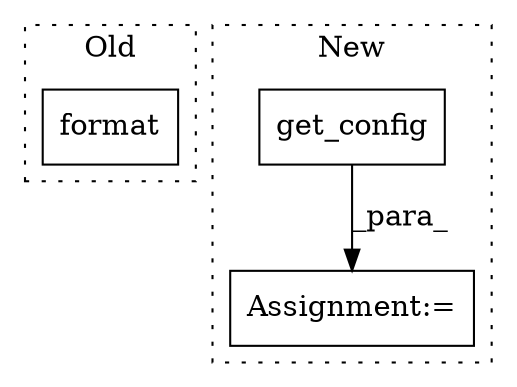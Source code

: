digraph G {
subgraph cluster0 {
1 [label="format" a="32" s="296,335" l="7,1" shape="box"];
label = "Old";
style="dotted";
}
subgraph cluster1 {
2 [label="get_config" a="32" s="605,637" l="11,1" shape="box"];
3 [label="Assignment:=" a="7" s="560" l="1" shape="box"];
label = "New";
style="dotted";
}
2 -> 3 [label="_para_"];
}